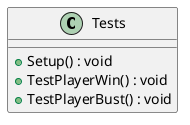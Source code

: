 @startuml
class Tests {
    + Setup() : void
    + TestPlayerWin() : void
    + TestPlayerBust() : void
}
@enduml
